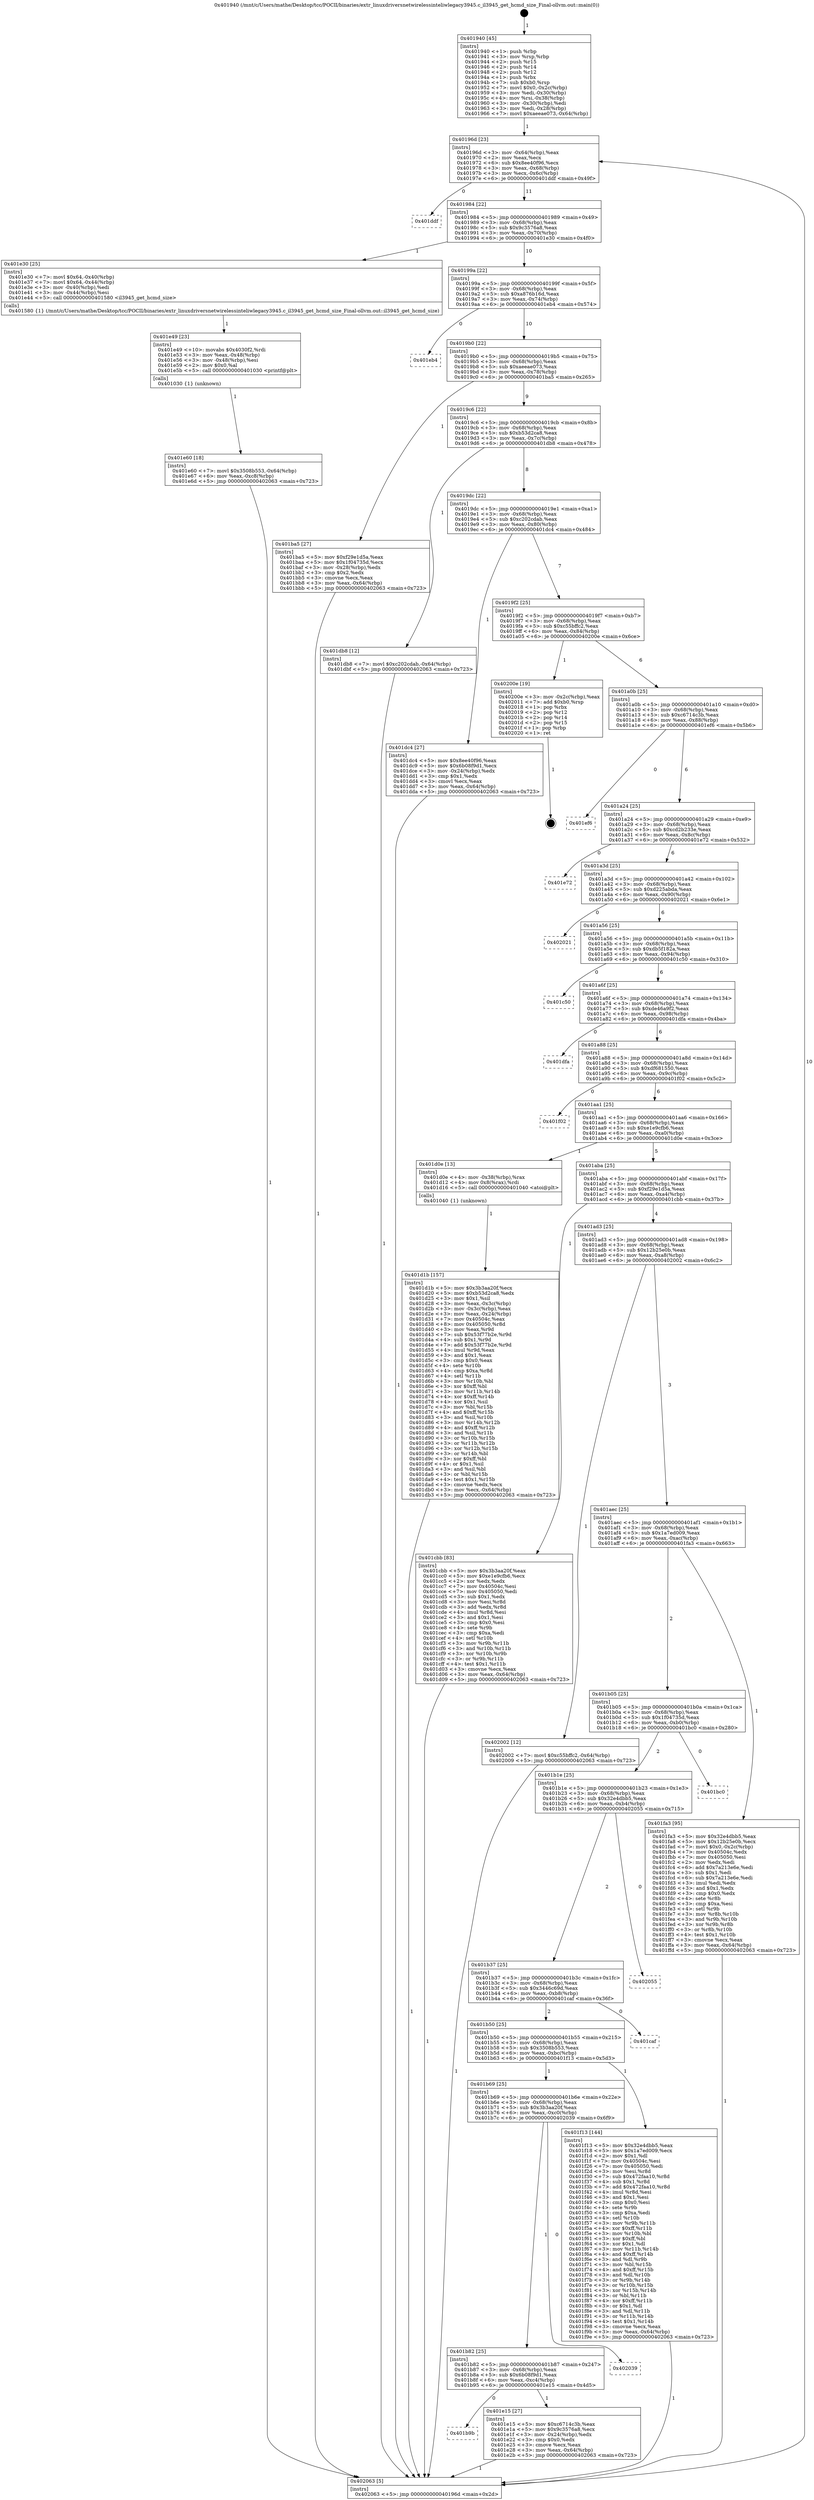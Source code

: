 digraph "0x401940" {
  label = "0x401940 (/mnt/c/Users/mathe/Desktop/tcc/POCII/binaries/extr_linuxdriversnetwirelessinteliwlegacy3945.c_il3945_get_hcmd_size_Final-ollvm.out::main(0))"
  labelloc = "t"
  node[shape=record]

  Entry [label="",width=0.3,height=0.3,shape=circle,fillcolor=black,style=filled]
  "0x40196d" [label="{
     0x40196d [23]\l
     | [instrs]\l
     &nbsp;&nbsp;0x40196d \<+3\>: mov -0x64(%rbp),%eax\l
     &nbsp;&nbsp;0x401970 \<+2\>: mov %eax,%ecx\l
     &nbsp;&nbsp;0x401972 \<+6\>: sub $0x8ee40f96,%ecx\l
     &nbsp;&nbsp;0x401978 \<+3\>: mov %eax,-0x68(%rbp)\l
     &nbsp;&nbsp;0x40197b \<+3\>: mov %ecx,-0x6c(%rbp)\l
     &nbsp;&nbsp;0x40197e \<+6\>: je 0000000000401ddf \<main+0x49f\>\l
  }"]
  "0x401ddf" [label="{
     0x401ddf\l
  }", style=dashed]
  "0x401984" [label="{
     0x401984 [22]\l
     | [instrs]\l
     &nbsp;&nbsp;0x401984 \<+5\>: jmp 0000000000401989 \<main+0x49\>\l
     &nbsp;&nbsp;0x401989 \<+3\>: mov -0x68(%rbp),%eax\l
     &nbsp;&nbsp;0x40198c \<+5\>: sub $0x9c3576a8,%eax\l
     &nbsp;&nbsp;0x401991 \<+3\>: mov %eax,-0x70(%rbp)\l
     &nbsp;&nbsp;0x401994 \<+6\>: je 0000000000401e30 \<main+0x4f0\>\l
  }"]
  Exit [label="",width=0.3,height=0.3,shape=circle,fillcolor=black,style=filled,peripheries=2]
  "0x401e30" [label="{
     0x401e30 [25]\l
     | [instrs]\l
     &nbsp;&nbsp;0x401e30 \<+7\>: movl $0x64,-0x40(%rbp)\l
     &nbsp;&nbsp;0x401e37 \<+7\>: movl $0x64,-0x44(%rbp)\l
     &nbsp;&nbsp;0x401e3e \<+3\>: mov -0x40(%rbp),%edi\l
     &nbsp;&nbsp;0x401e41 \<+3\>: mov -0x44(%rbp),%esi\l
     &nbsp;&nbsp;0x401e44 \<+5\>: call 0000000000401580 \<il3945_get_hcmd_size\>\l
     | [calls]\l
     &nbsp;&nbsp;0x401580 \{1\} (/mnt/c/Users/mathe/Desktop/tcc/POCII/binaries/extr_linuxdriversnetwirelessinteliwlegacy3945.c_il3945_get_hcmd_size_Final-ollvm.out::il3945_get_hcmd_size)\l
  }"]
  "0x40199a" [label="{
     0x40199a [22]\l
     | [instrs]\l
     &nbsp;&nbsp;0x40199a \<+5\>: jmp 000000000040199f \<main+0x5f\>\l
     &nbsp;&nbsp;0x40199f \<+3\>: mov -0x68(%rbp),%eax\l
     &nbsp;&nbsp;0x4019a2 \<+5\>: sub $0xa876b16d,%eax\l
     &nbsp;&nbsp;0x4019a7 \<+3\>: mov %eax,-0x74(%rbp)\l
     &nbsp;&nbsp;0x4019aa \<+6\>: je 0000000000401eb4 \<main+0x574\>\l
  }"]
  "0x401e60" [label="{
     0x401e60 [18]\l
     | [instrs]\l
     &nbsp;&nbsp;0x401e60 \<+7\>: movl $0x3508b553,-0x64(%rbp)\l
     &nbsp;&nbsp;0x401e67 \<+6\>: mov %eax,-0xc8(%rbp)\l
     &nbsp;&nbsp;0x401e6d \<+5\>: jmp 0000000000402063 \<main+0x723\>\l
  }"]
  "0x401eb4" [label="{
     0x401eb4\l
  }", style=dashed]
  "0x4019b0" [label="{
     0x4019b0 [22]\l
     | [instrs]\l
     &nbsp;&nbsp;0x4019b0 \<+5\>: jmp 00000000004019b5 \<main+0x75\>\l
     &nbsp;&nbsp;0x4019b5 \<+3\>: mov -0x68(%rbp),%eax\l
     &nbsp;&nbsp;0x4019b8 \<+5\>: sub $0xaeeae073,%eax\l
     &nbsp;&nbsp;0x4019bd \<+3\>: mov %eax,-0x78(%rbp)\l
     &nbsp;&nbsp;0x4019c0 \<+6\>: je 0000000000401ba5 \<main+0x265\>\l
  }"]
  "0x401e49" [label="{
     0x401e49 [23]\l
     | [instrs]\l
     &nbsp;&nbsp;0x401e49 \<+10\>: movabs $0x4030f2,%rdi\l
     &nbsp;&nbsp;0x401e53 \<+3\>: mov %eax,-0x48(%rbp)\l
     &nbsp;&nbsp;0x401e56 \<+3\>: mov -0x48(%rbp),%esi\l
     &nbsp;&nbsp;0x401e59 \<+2\>: mov $0x0,%al\l
     &nbsp;&nbsp;0x401e5b \<+5\>: call 0000000000401030 \<printf@plt\>\l
     | [calls]\l
     &nbsp;&nbsp;0x401030 \{1\} (unknown)\l
  }"]
  "0x401ba5" [label="{
     0x401ba5 [27]\l
     | [instrs]\l
     &nbsp;&nbsp;0x401ba5 \<+5\>: mov $0xf29e1d5a,%eax\l
     &nbsp;&nbsp;0x401baa \<+5\>: mov $0x1f04735d,%ecx\l
     &nbsp;&nbsp;0x401baf \<+3\>: mov -0x28(%rbp),%edx\l
     &nbsp;&nbsp;0x401bb2 \<+3\>: cmp $0x2,%edx\l
     &nbsp;&nbsp;0x401bb5 \<+3\>: cmovne %ecx,%eax\l
     &nbsp;&nbsp;0x401bb8 \<+3\>: mov %eax,-0x64(%rbp)\l
     &nbsp;&nbsp;0x401bbb \<+5\>: jmp 0000000000402063 \<main+0x723\>\l
  }"]
  "0x4019c6" [label="{
     0x4019c6 [22]\l
     | [instrs]\l
     &nbsp;&nbsp;0x4019c6 \<+5\>: jmp 00000000004019cb \<main+0x8b\>\l
     &nbsp;&nbsp;0x4019cb \<+3\>: mov -0x68(%rbp),%eax\l
     &nbsp;&nbsp;0x4019ce \<+5\>: sub $0xb53d2ca8,%eax\l
     &nbsp;&nbsp;0x4019d3 \<+3\>: mov %eax,-0x7c(%rbp)\l
     &nbsp;&nbsp;0x4019d6 \<+6\>: je 0000000000401db8 \<main+0x478\>\l
  }"]
  "0x402063" [label="{
     0x402063 [5]\l
     | [instrs]\l
     &nbsp;&nbsp;0x402063 \<+5\>: jmp 000000000040196d \<main+0x2d\>\l
  }"]
  "0x401940" [label="{
     0x401940 [45]\l
     | [instrs]\l
     &nbsp;&nbsp;0x401940 \<+1\>: push %rbp\l
     &nbsp;&nbsp;0x401941 \<+3\>: mov %rsp,%rbp\l
     &nbsp;&nbsp;0x401944 \<+2\>: push %r15\l
     &nbsp;&nbsp;0x401946 \<+2\>: push %r14\l
     &nbsp;&nbsp;0x401948 \<+2\>: push %r12\l
     &nbsp;&nbsp;0x40194a \<+1\>: push %rbx\l
     &nbsp;&nbsp;0x40194b \<+7\>: sub $0xb0,%rsp\l
     &nbsp;&nbsp;0x401952 \<+7\>: movl $0x0,-0x2c(%rbp)\l
     &nbsp;&nbsp;0x401959 \<+3\>: mov %edi,-0x30(%rbp)\l
     &nbsp;&nbsp;0x40195c \<+4\>: mov %rsi,-0x38(%rbp)\l
     &nbsp;&nbsp;0x401960 \<+3\>: mov -0x30(%rbp),%edi\l
     &nbsp;&nbsp;0x401963 \<+3\>: mov %edi,-0x28(%rbp)\l
     &nbsp;&nbsp;0x401966 \<+7\>: movl $0xaeeae073,-0x64(%rbp)\l
  }"]
  "0x401b9b" [label="{
     0x401b9b\l
  }", style=dashed]
  "0x401db8" [label="{
     0x401db8 [12]\l
     | [instrs]\l
     &nbsp;&nbsp;0x401db8 \<+7\>: movl $0xc202cdab,-0x64(%rbp)\l
     &nbsp;&nbsp;0x401dbf \<+5\>: jmp 0000000000402063 \<main+0x723\>\l
  }"]
  "0x4019dc" [label="{
     0x4019dc [22]\l
     | [instrs]\l
     &nbsp;&nbsp;0x4019dc \<+5\>: jmp 00000000004019e1 \<main+0xa1\>\l
     &nbsp;&nbsp;0x4019e1 \<+3\>: mov -0x68(%rbp),%eax\l
     &nbsp;&nbsp;0x4019e4 \<+5\>: sub $0xc202cdab,%eax\l
     &nbsp;&nbsp;0x4019e9 \<+3\>: mov %eax,-0x80(%rbp)\l
     &nbsp;&nbsp;0x4019ec \<+6\>: je 0000000000401dc4 \<main+0x484\>\l
  }"]
  "0x401e15" [label="{
     0x401e15 [27]\l
     | [instrs]\l
     &nbsp;&nbsp;0x401e15 \<+5\>: mov $0xc6714c3b,%eax\l
     &nbsp;&nbsp;0x401e1a \<+5\>: mov $0x9c3576a8,%ecx\l
     &nbsp;&nbsp;0x401e1f \<+3\>: mov -0x24(%rbp),%edx\l
     &nbsp;&nbsp;0x401e22 \<+3\>: cmp $0x0,%edx\l
     &nbsp;&nbsp;0x401e25 \<+3\>: cmove %ecx,%eax\l
     &nbsp;&nbsp;0x401e28 \<+3\>: mov %eax,-0x64(%rbp)\l
     &nbsp;&nbsp;0x401e2b \<+5\>: jmp 0000000000402063 \<main+0x723\>\l
  }"]
  "0x401dc4" [label="{
     0x401dc4 [27]\l
     | [instrs]\l
     &nbsp;&nbsp;0x401dc4 \<+5\>: mov $0x8ee40f96,%eax\l
     &nbsp;&nbsp;0x401dc9 \<+5\>: mov $0x6b08f9d1,%ecx\l
     &nbsp;&nbsp;0x401dce \<+3\>: mov -0x24(%rbp),%edx\l
     &nbsp;&nbsp;0x401dd1 \<+3\>: cmp $0x1,%edx\l
     &nbsp;&nbsp;0x401dd4 \<+3\>: cmovl %ecx,%eax\l
     &nbsp;&nbsp;0x401dd7 \<+3\>: mov %eax,-0x64(%rbp)\l
     &nbsp;&nbsp;0x401dda \<+5\>: jmp 0000000000402063 \<main+0x723\>\l
  }"]
  "0x4019f2" [label="{
     0x4019f2 [25]\l
     | [instrs]\l
     &nbsp;&nbsp;0x4019f2 \<+5\>: jmp 00000000004019f7 \<main+0xb7\>\l
     &nbsp;&nbsp;0x4019f7 \<+3\>: mov -0x68(%rbp),%eax\l
     &nbsp;&nbsp;0x4019fa \<+5\>: sub $0xc55bffc2,%eax\l
     &nbsp;&nbsp;0x4019ff \<+6\>: mov %eax,-0x84(%rbp)\l
     &nbsp;&nbsp;0x401a05 \<+6\>: je 000000000040200e \<main+0x6ce\>\l
  }"]
  "0x401b82" [label="{
     0x401b82 [25]\l
     | [instrs]\l
     &nbsp;&nbsp;0x401b82 \<+5\>: jmp 0000000000401b87 \<main+0x247\>\l
     &nbsp;&nbsp;0x401b87 \<+3\>: mov -0x68(%rbp),%eax\l
     &nbsp;&nbsp;0x401b8a \<+5\>: sub $0x6b08f9d1,%eax\l
     &nbsp;&nbsp;0x401b8f \<+6\>: mov %eax,-0xc4(%rbp)\l
     &nbsp;&nbsp;0x401b95 \<+6\>: je 0000000000401e15 \<main+0x4d5\>\l
  }"]
  "0x40200e" [label="{
     0x40200e [19]\l
     | [instrs]\l
     &nbsp;&nbsp;0x40200e \<+3\>: mov -0x2c(%rbp),%eax\l
     &nbsp;&nbsp;0x402011 \<+7\>: add $0xb0,%rsp\l
     &nbsp;&nbsp;0x402018 \<+1\>: pop %rbx\l
     &nbsp;&nbsp;0x402019 \<+2\>: pop %r12\l
     &nbsp;&nbsp;0x40201b \<+2\>: pop %r14\l
     &nbsp;&nbsp;0x40201d \<+2\>: pop %r15\l
     &nbsp;&nbsp;0x40201f \<+1\>: pop %rbp\l
     &nbsp;&nbsp;0x402020 \<+1\>: ret\l
  }"]
  "0x401a0b" [label="{
     0x401a0b [25]\l
     | [instrs]\l
     &nbsp;&nbsp;0x401a0b \<+5\>: jmp 0000000000401a10 \<main+0xd0\>\l
     &nbsp;&nbsp;0x401a10 \<+3\>: mov -0x68(%rbp),%eax\l
     &nbsp;&nbsp;0x401a13 \<+5\>: sub $0xc6714c3b,%eax\l
     &nbsp;&nbsp;0x401a18 \<+6\>: mov %eax,-0x88(%rbp)\l
     &nbsp;&nbsp;0x401a1e \<+6\>: je 0000000000401ef6 \<main+0x5b6\>\l
  }"]
  "0x402039" [label="{
     0x402039\l
  }", style=dashed]
  "0x401ef6" [label="{
     0x401ef6\l
  }", style=dashed]
  "0x401a24" [label="{
     0x401a24 [25]\l
     | [instrs]\l
     &nbsp;&nbsp;0x401a24 \<+5\>: jmp 0000000000401a29 \<main+0xe9\>\l
     &nbsp;&nbsp;0x401a29 \<+3\>: mov -0x68(%rbp),%eax\l
     &nbsp;&nbsp;0x401a2c \<+5\>: sub $0xcd2b233e,%eax\l
     &nbsp;&nbsp;0x401a31 \<+6\>: mov %eax,-0x8c(%rbp)\l
     &nbsp;&nbsp;0x401a37 \<+6\>: je 0000000000401e72 \<main+0x532\>\l
  }"]
  "0x401b69" [label="{
     0x401b69 [25]\l
     | [instrs]\l
     &nbsp;&nbsp;0x401b69 \<+5\>: jmp 0000000000401b6e \<main+0x22e\>\l
     &nbsp;&nbsp;0x401b6e \<+3\>: mov -0x68(%rbp),%eax\l
     &nbsp;&nbsp;0x401b71 \<+5\>: sub $0x3b3aa20f,%eax\l
     &nbsp;&nbsp;0x401b76 \<+6\>: mov %eax,-0xc0(%rbp)\l
     &nbsp;&nbsp;0x401b7c \<+6\>: je 0000000000402039 \<main+0x6f9\>\l
  }"]
  "0x401e72" [label="{
     0x401e72\l
  }", style=dashed]
  "0x401a3d" [label="{
     0x401a3d [25]\l
     | [instrs]\l
     &nbsp;&nbsp;0x401a3d \<+5\>: jmp 0000000000401a42 \<main+0x102\>\l
     &nbsp;&nbsp;0x401a42 \<+3\>: mov -0x68(%rbp),%eax\l
     &nbsp;&nbsp;0x401a45 \<+5\>: sub $0xd225abda,%eax\l
     &nbsp;&nbsp;0x401a4a \<+6\>: mov %eax,-0x90(%rbp)\l
     &nbsp;&nbsp;0x401a50 \<+6\>: je 0000000000402021 \<main+0x6e1\>\l
  }"]
  "0x401f13" [label="{
     0x401f13 [144]\l
     | [instrs]\l
     &nbsp;&nbsp;0x401f13 \<+5\>: mov $0x32e4dbb5,%eax\l
     &nbsp;&nbsp;0x401f18 \<+5\>: mov $0x1a7ed009,%ecx\l
     &nbsp;&nbsp;0x401f1d \<+2\>: mov $0x1,%dl\l
     &nbsp;&nbsp;0x401f1f \<+7\>: mov 0x40504c,%esi\l
     &nbsp;&nbsp;0x401f26 \<+7\>: mov 0x405050,%edi\l
     &nbsp;&nbsp;0x401f2d \<+3\>: mov %esi,%r8d\l
     &nbsp;&nbsp;0x401f30 \<+7\>: sub $0x472faa10,%r8d\l
     &nbsp;&nbsp;0x401f37 \<+4\>: sub $0x1,%r8d\l
     &nbsp;&nbsp;0x401f3b \<+7\>: add $0x472faa10,%r8d\l
     &nbsp;&nbsp;0x401f42 \<+4\>: imul %r8d,%esi\l
     &nbsp;&nbsp;0x401f46 \<+3\>: and $0x1,%esi\l
     &nbsp;&nbsp;0x401f49 \<+3\>: cmp $0x0,%esi\l
     &nbsp;&nbsp;0x401f4c \<+4\>: sete %r9b\l
     &nbsp;&nbsp;0x401f50 \<+3\>: cmp $0xa,%edi\l
     &nbsp;&nbsp;0x401f53 \<+4\>: setl %r10b\l
     &nbsp;&nbsp;0x401f57 \<+3\>: mov %r9b,%r11b\l
     &nbsp;&nbsp;0x401f5a \<+4\>: xor $0xff,%r11b\l
     &nbsp;&nbsp;0x401f5e \<+3\>: mov %r10b,%bl\l
     &nbsp;&nbsp;0x401f61 \<+3\>: xor $0xff,%bl\l
     &nbsp;&nbsp;0x401f64 \<+3\>: xor $0x1,%dl\l
     &nbsp;&nbsp;0x401f67 \<+3\>: mov %r11b,%r14b\l
     &nbsp;&nbsp;0x401f6a \<+4\>: and $0xff,%r14b\l
     &nbsp;&nbsp;0x401f6e \<+3\>: and %dl,%r9b\l
     &nbsp;&nbsp;0x401f71 \<+3\>: mov %bl,%r15b\l
     &nbsp;&nbsp;0x401f74 \<+4\>: and $0xff,%r15b\l
     &nbsp;&nbsp;0x401f78 \<+3\>: and %dl,%r10b\l
     &nbsp;&nbsp;0x401f7b \<+3\>: or %r9b,%r14b\l
     &nbsp;&nbsp;0x401f7e \<+3\>: or %r10b,%r15b\l
     &nbsp;&nbsp;0x401f81 \<+3\>: xor %r15b,%r14b\l
     &nbsp;&nbsp;0x401f84 \<+3\>: or %bl,%r11b\l
     &nbsp;&nbsp;0x401f87 \<+4\>: xor $0xff,%r11b\l
     &nbsp;&nbsp;0x401f8b \<+3\>: or $0x1,%dl\l
     &nbsp;&nbsp;0x401f8e \<+3\>: and %dl,%r11b\l
     &nbsp;&nbsp;0x401f91 \<+3\>: or %r11b,%r14b\l
     &nbsp;&nbsp;0x401f94 \<+4\>: test $0x1,%r14b\l
     &nbsp;&nbsp;0x401f98 \<+3\>: cmovne %ecx,%eax\l
     &nbsp;&nbsp;0x401f9b \<+3\>: mov %eax,-0x64(%rbp)\l
     &nbsp;&nbsp;0x401f9e \<+5\>: jmp 0000000000402063 \<main+0x723\>\l
  }"]
  "0x402021" [label="{
     0x402021\l
  }", style=dashed]
  "0x401a56" [label="{
     0x401a56 [25]\l
     | [instrs]\l
     &nbsp;&nbsp;0x401a56 \<+5\>: jmp 0000000000401a5b \<main+0x11b\>\l
     &nbsp;&nbsp;0x401a5b \<+3\>: mov -0x68(%rbp),%eax\l
     &nbsp;&nbsp;0x401a5e \<+5\>: sub $0xdb5f182a,%eax\l
     &nbsp;&nbsp;0x401a63 \<+6\>: mov %eax,-0x94(%rbp)\l
     &nbsp;&nbsp;0x401a69 \<+6\>: je 0000000000401c50 \<main+0x310\>\l
  }"]
  "0x401b50" [label="{
     0x401b50 [25]\l
     | [instrs]\l
     &nbsp;&nbsp;0x401b50 \<+5\>: jmp 0000000000401b55 \<main+0x215\>\l
     &nbsp;&nbsp;0x401b55 \<+3\>: mov -0x68(%rbp),%eax\l
     &nbsp;&nbsp;0x401b58 \<+5\>: sub $0x3508b553,%eax\l
     &nbsp;&nbsp;0x401b5d \<+6\>: mov %eax,-0xbc(%rbp)\l
     &nbsp;&nbsp;0x401b63 \<+6\>: je 0000000000401f13 \<main+0x5d3\>\l
  }"]
  "0x401c50" [label="{
     0x401c50\l
  }", style=dashed]
  "0x401a6f" [label="{
     0x401a6f [25]\l
     | [instrs]\l
     &nbsp;&nbsp;0x401a6f \<+5\>: jmp 0000000000401a74 \<main+0x134\>\l
     &nbsp;&nbsp;0x401a74 \<+3\>: mov -0x68(%rbp),%eax\l
     &nbsp;&nbsp;0x401a77 \<+5\>: sub $0xde46a9f2,%eax\l
     &nbsp;&nbsp;0x401a7c \<+6\>: mov %eax,-0x98(%rbp)\l
     &nbsp;&nbsp;0x401a82 \<+6\>: je 0000000000401dfa \<main+0x4ba\>\l
  }"]
  "0x401caf" [label="{
     0x401caf\l
  }", style=dashed]
  "0x401dfa" [label="{
     0x401dfa\l
  }", style=dashed]
  "0x401a88" [label="{
     0x401a88 [25]\l
     | [instrs]\l
     &nbsp;&nbsp;0x401a88 \<+5\>: jmp 0000000000401a8d \<main+0x14d\>\l
     &nbsp;&nbsp;0x401a8d \<+3\>: mov -0x68(%rbp),%eax\l
     &nbsp;&nbsp;0x401a90 \<+5\>: sub $0xdf681550,%eax\l
     &nbsp;&nbsp;0x401a95 \<+6\>: mov %eax,-0x9c(%rbp)\l
     &nbsp;&nbsp;0x401a9b \<+6\>: je 0000000000401f02 \<main+0x5c2\>\l
  }"]
  "0x401b37" [label="{
     0x401b37 [25]\l
     | [instrs]\l
     &nbsp;&nbsp;0x401b37 \<+5\>: jmp 0000000000401b3c \<main+0x1fc\>\l
     &nbsp;&nbsp;0x401b3c \<+3\>: mov -0x68(%rbp),%eax\l
     &nbsp;&nbsp;0x401b3f \<+5\>: sub $0x3446c69d,%eax\l
     &nbsp;&nbsp;0x401b44 \<+6\>: mov %eax,-0xb8(%rbp)\l
     &nbsp;&nbsp;0x401b4a \<+6\>: je 0000000000401caf \<main+0x36f\>\l
  }"]
  "0x401f02" [label="{
     0x401f02\l
  }", style=dashed]
  "0x401aa1" [label="{
     0x401aa1 [25]\l
     | [instrs]\l
     &nbsp;&nbsp;0x401aa1 \<+5\>: jmp 0000000000401aa6 \<main+0x166\>\l
     &nbsp;&nbsp;0x401aa6 \<+3\>: mov -0x68(%rbp),%eax\l
     &nbsp;&nbsp;0x401aa9 \<+5\>: sub $0xe1e9cfb6,%eax\l
     &nbsp;&nbsp;0x401aae \<+6\>: mov %eax,-0xa0(%rbp)\l
     &nbsp;&nbsp;0x401ab4 \<+6\>: je 0000000000401d0e \<main+0x3ce\>\l
  }"]
  "0x402055" [label="{
     0x402055\l
  }", style=dashed]
  "0x401d0e" [label="{
     0x401d0e [13]\l
     | [instrs]\l
     &nbsp;&nbsp;0x401d0e \<+4\>: mov -0x38(%rbp),%rax\l
     &nbsp;&nbsp;0x401d12 \<+4\>: mov 0x8(%rax),%rdi\l
     &nbsp;&nbsp;0x401d16 \<+5\>: call 0000000000401040 \<atoi@plt\>\l
     | [calls]\l
     &nbsp;&nbsp;0x401040 \{1\} (unknown)\l
  }"]
  "0x401aba" [label="{
     0x401aba [25]\l
     | [instrs]\l
     &nbsp;&nbsp;0x401aba \<+5\>: jmp 0000000000401abf \<main+0x17f\>\l
     &nbsp;&nbsp;0x401abf \<+3\>: mov -0x68(%rbp),%eax\l
     &nbsp;&nbsp;0x401ac2 \<+5\>: sub $0xf29e1d5a,%eax\l
     &nbsp;&nbsp;0x401ac7 \<+6\>: mov %eax,-0xa4(%rbp)\l
     &nbsp;&nbsp;0x401acd \<+6\>: je 0000000000401cbb \<main+0x37b\>\l
  }"]
  "0x401b1e" [label="{
     0x401b1e [25]\l
     | [instrs]\l
     &nbsp;&nbsp;0x401b1e \<+5\>: jmp 0000000000401b23 \<main+0x1e3\>\l
     &nbsp;&nbsp;0x401b23 \<+3\>: mov -0x68(%rbp),%eax\l
     &nbsp;&nbsp;0x401b26 \<+5\>: sub $0x32e4dbb5,%eax\l
     &nbsp;&nbsp;0x401b2b \<+6\>: mov %eax,-0xb4(%rbp)\l
     &nbsp;&nbsp;0x401b31 \<+6\>: je 0000000000402055 \<main+0x715\>\l
  }"]
  "0x401cbb" [label="{
     0x401cbb [83]\l
     | [instrs]\l
     &nbsp;&nbsp;0x401cbb \<+5\>: mov $0x3b3aa20f,%eax\l
     &nbsp;&nbsp;0x401cc0 \<+5\>: mov $0xe1e9cfb6,%ecx\l
     &nbsp;&nbsp;0x401cc5 \<+2\>: xor %edx,%edx\l
     &nbsp;&nbsp;0x401cc7 \<+7\>: mov 0x40504c,%esi\l
     &nbsp;&nbsp;0x401cce \<+7\>: mov 0x405050,%edi\l
     &nbsp;&nbsp;0x401cd5 \<+3\>: sub $0x1,%edx\l
     &nbsp;&nbsp;0x401cd8 \<+3\>: mov %esi,%r8d\l
     &nbsp;&nbsp;0x401cdb \<+3\>: add %edx,%r8d\l
     &nbsp;&nbsp;0x401cde \<+4\>: imul %r8d,%esi\l
     &nbsp;&nbsp;0x401ce2 \<+3\>: and $0x1,%esi\l
     &nbsp;&nbsp;0x401ce5 \<+3\>: cmp $0x0,%esi\l
     &nbsp;&nbsp;0x401ce8 \<+4\>: sete %r9b\l
     &nbsp;&nbsp;0x401cec \<+3\>: cmp $0xa,%edi\l
     &nbsp;&nbsp;0x401cef \<+4\>: setl %r10b\l
     &nbsp;&nbsp;0x401cf3 \<+3\>: mov %r9b,%r11b\l
     &nbsp;&nbsp;0x401cf6 \<+3\>: and %r10b,%r11b\l
     &nbsp;&nbsp;0x401cf9 \<+3\>: xor %r10b,%r9b\l
     &nbsp;&nbsp;0x401cfc \<+3\>: or %r9b,%r11b\l
     &nbsp;&nbsp;0x401cff \<+4\>: test $0x1,%r11b\l
     &nbsp;&nbsp;0x401d03 \<+3\>: cmovne %ecx,%eax\l
     &nbsp;&nbsp;0x401d06 \<+3\>: mov %eax,-0x64(%rbp)\l
     &nbsp;&nbsp;0x401d09 \<+5\>: jmp 0000000000402063 \<main+0x723\>\l
  }"]
  "0x401ad3" [label="{
     0x401ad3 [25]\l
     | [instrs]\l
     &nbsp;&nbsp;0x401ad3 \<+5\>: jmp 0000000000401ad8 \<main+0x198\>\l
     &nbsp;&nbsp;0x401ad8 \<+3\>: mov -0x68(%rbp),%eax\l
     &nbsp;&nbsp;0x401adb \<+5\>: sub $0x12b25e0b,%eax\l
     &nbsp;&nbsp;0x401ae0 \<+6\>: mov %eax,-0xa8(%rbp)\l
     &nbsp;&nbsp;0x401ae6 \<+6\>: je 0000000000402002 \<main+0x6c2\>\l
  }"]
  "0x401d1b" [label="{
     0x401d1b [157]\l
     | [instrs]\l
     &nbsp;&nbsp;0x401d1b \<+5\>: mov $0x3b3aa20f,%ecx\l
     &nbsp;&nbsp;0x401d20 \<+5\>: mov $0xb53d2ca8,%edx\l
     &nbsp;&nbsp;0x401d25 \<+3\>: mov $0x1,%sil\l
     &nbsp;&nbsp;0x401d28 \<+3\>: mov %eax,-0x3c(%rbp)\l
     &nbsp;&nbsp;0x401d2b \<+3\>: mov -0x3c(%rbp),%eax\l
     &nbsp;&nbsp;0x401d2e \<+3\>: mov %eax,-0x24(%rbp)\l
     &nbsp;&nbsp;0x401d31 \<+7\>: mov 0x40504c,%eax\l
     &nbsp;&nbsp;0x401d38 \<+8\>: mov 0x405050,%r8d\l
     &nbsp;&nbsp;0x401d40 \<+3\>: mov %eax,%r9d\l
     &nbsp;&nbsp;0x401d43 \<+7\>: sub $0x53f77b2e,%r9d\l
     &nbsp;&nbsp;0x401d4a \<+4\>: sub $0x1,%r9d\l
     &nbsp;&nbsp;0x401d4e \<+7\>: add $0x53f77b2e,%r9d\l
     &nbsp;&nbsp;0x401d55 \<+4\>: imul %r9d,%eax\l
     &nbsp;&nbsp;0x401d59 \<+3\>: and $0x1,%eax\l
     &nbsp;&nbsp;0x401d5c \<+3\>: cmp $0x0,%eax\l
     &nbsp;&nbsp;0x401d5f \<+4\>: sete %r10b\l
     &nbsp;&nbsp;0x401d63 \<+4\>: cmp $0xa,%r8d\l
     &nbsp;&nbsp;0x401d67 \<+4\>: setl %r11b\l
     &nbsp;&nbsp;0x401d6b \<+3\>: mov %r10b,%bl\l
     &nbsp;&nbsp;0x401d6e \<+3\>: xor $0xff,%bl\l
     &nbsp;&nbsp;0x401d71 \<+3\>: mov %r11b,%r14b\l
     &nbsp;&nbsp;0x401d74 \<+4\>: xor $0xff,%r14b\l
     &nbsp;&nbsp;0x401d78 \<+4\>: xor $0x1,%sil\l
     &nbsp;&nbsp;0x401d7c \<+3\>: mov %bl,%r15b\l
     &nbsp;&nbsp;0x401d7f \<+4\>: and $0xff,%r15b\l
     &nbsp;&nbsp;0x401d83 \<+3\>: and %sil,%r10b\l
     &nbsp;&nbsp;0x401d86 \<+3\>: mov %r14b,%r12b\l
     &nbsp;&nbsp;0x401d89 \<+4\>: and $0xff,%r12b\l
     &nbsp;&nbsp;0x401d8d \<+3\>: and %sil,%r11b\l
     &nbsp;&nbsp;0x401d90 \<+3\>: or %r10b,%r15b\l
     &nbsp;&nbsp;0x401d93 \<+3\>: or %r11b,%r12b\l
     &nbsp;&nbsp;0x401d96 \<+3\>: xor %r12b,%r15b\l
     &nbsp;&nbsp;0x401d99 \<+3\>: or %r14b,%bl\l
     &nbsp;&nbsp;0x401d9c \<+3\>: xor $0xff,%bl\l
     &nbsp;&nbsp;0x401d9f \<+4\>: or $0x1,%sil\l
     &nbsp;&nbsp;0x401da3 \<+3\>: and %sil,%bl\l
     &nbsp;&nbsp;0x401da6 \<+3\>: or %bl,%r15b\l
     &nbsp;&nbsp;0x401da9 \<+4\>: test $0x1,%r15b\l
     &nbsp;&nbsp;0x401dad \<+3\>: cmovne %edx,%ecx\l
     &nbsp;&nbsp;0x401db0 \<+3\>: mov %ecx,-0x64(%rbp)\l
     &nbsp;&nbsp;0x401db3 \<+5\>: jmp 0000000000402063 \<main+0x723\>\l
  }"]
  "0x401bc0" [label="{
     0x401bc0\l
  }", style=dashed]
  "0x402002" [label="{
     0x402002 [12]\l
     | [instrs]\l
     &nbsp;&nbsp;0x402002 \<+7\>: movl $0xc55bffc2,-0x64(%rbp)\l
     &nbsp;&nbsp;0x402009 \<+5\>: jmp 0000000000402063 \<main+0x723\>\l
  }"]
  "0x401aec" [label="{
     0x401aec [25]\l
     | [instrs]\l
     &nbsp;&nbsp;0x401aec \<+5\>: jmp 0000000000401af1 \<main+0x1b1\>\l
     &nbsp;&nbsp;0x401af1 \<+3\>: mov -0x68(%rbp),%eax\l
     &nbsp;&nbsp;0x401af4 \<+5\>: sub $0x1a7ed009,%eax\l
     &nbsp;&nbsp;0x401af9 \<+6\>: mov %eax,-0xac(%rbp)\l
     &nbsp;&nbsp;0x401aff \<+6\>: je 0000000000401fa3 \<main+0x663\>\l
  }"]
  "0x401b05" [label="{
     0x401b05 [25]\l
     | [instrs]\l
     &nbsp;&nbsp;0x401b05 \<+5\>: jmp 0000000000401b0a \<main+0x1ca\>\l
     &nbsp;&nbsp;0x401b0a \<+3\>: mov -0x68(%rbp),%eax\l
     &nbsp;&nbsp;0x401b0d \<+5\>: sub $0x1f04735d,%eax\l
     &nbsp;&nbsp;0x401b12 \<+6\>: mov %eax,-0xb0(%rbp)\l
     &nbsp;&nbsp;0x401b18 \<+6\>: je 0000000000401bc0 \<main+0x280\>\l
  }"]
  "0x401fa3" [label="{
     0x401fa3 [95]\l
     | [instrs]\l
     &nbsp;&nbsp;0x401fa3 \<+5\>: mov $0x32e4dbb5,%eax\l
     &nbsp;&nbsp;0x401fa8 \<+5\>: mov $0x12b25e0b,%ecx\l
     &nbsp;&nbsp;0x401fad \<+7\>: movl $0x0,-0x2c(%rbp)\l
     &nbsp;&nbsp;0x401fb4 \<+7\>: mov 0x40504c,%edx\l
     &nbsp;&nbsp;0x401fbb \<+7\>: mov 0x405050,%esi\l
     &nbsp;&nbsp;0x401fc2 \<+2\>: mov %edx,%edi\l
     &nbsp;&nbsp;0x401fc4 \<+6\>: add $0x7a213e6e,%edi\l
     &nbsp;&nbsp;0x401fca \<+3\>: sub $0x1,%edi\l
     &nbsp;&nbsp;0x401fcd \<+6\>: sub $0x7a213e6e,%edi\l
     &nbsp;&nbsp;0x401fd3 \<+3\>: imul %edi,%edx\l
     &nbsp;&nbsp;0x401fd6 \<+3\>: and $0x1,%edx\l
     &nbsp;&nbsp;0x401fd9 \<+3\>: cmp $0x0,%edx\l
     &nbsp;&nbsp;0x401fdc \<+4\>: sete %r8b\l
     &nbsp;&nbsp;0x401fe0 \<+3\>: cmp $0xa,%esi\l
     &nbsp;&nbsp;0x401fe3 \<+4\>: setl %r9b\l
     &nbsp;&nbsp;0x401fe7 \<+3\>: mov %r8b,%r10b\l
     &nbsp;&nbsp;0x401fea \<+3\>: and %r9b,%r10b\l
     &nbsp;&nbsp;0x401fed \<+3\>: xor %r9b,%r8b\l
     &nbsp;&nbsp;0x401ff0 \<+3\>: or %r8b,%r10b\l
     &nbsp;&nbsp;0x401ff3 \<+4\>: test $0x1,%r10b\l
     &nbsp;&nbsp;0x401ff7 \<+3\>: cmovne %ecx,%eax\l
     &nbsp;&nbsp;0x401ffa \<+3\>: mov %eax,-0x64(%rbp)\l
     &nbsp;&nbsp;0x401ffd \<+5\>: jmp 0000000000402063 \<main+0x723\>\l
  }"]
  Entry -> "0x401940" [label=" 1"]
  "0x40196d" -> "0x401ddf" [label=" 0"]
  "0x40196d" -> "0x401984" [label=" 11"]
  "0x40200e" -> Exit [label=" 1"]
  "0x401984" -> "0x401e30" [label=" 1"]
  "0x401984" -> "0x40199a" [label=" 10"]
  "0x402002" -> "0x402063" [label=" 1"]
  "0x40199a" -> "0x401eb4" [label=" 0"]
  "0x40199a" -> "0x4019b0" [label=" 10"]
  "0x401fa3" -> "0x402063" [label=" 1"]
  "0x4019b0" -> "0x401ba5" [label=" 1"]
  "0x4019b0" -> "0x4019c6" [label=" 9"]
  "0x401ba5" -> "0x402063" [label=" 1"]
  "0x401940" -> "0x40196d" [label=" 1"]
  "0x402063" -> "0x40196d" [label=" 10"]
  "0x401f13" -> "0x402063" [label=" 1"]
  "0x4019c6" -> "0x401db8" [label=" 1"]
  "0x4019c6" -> "0x4019dc" [label=" 8"]
  "0x401e60" -> "0x402063" [label=" 1"]
  "0x4019dc" -> "0x401dc4" [label=" 1"]
  "0x4019dc" -> "0x4019f2" [label=" 7"]
  "0x401e49" -> "0x401e60" [label=" 1"]
  "0x4019f2" -> "0x40200e" [label=" 1"]
  "0x4019f2" -> "0x401a0b" [label=" 6"]
  "0x401e15" -> "0x402063" [label=" 1"]
  "0x401a0b" -> "0x401ef6" [label=" 0"]
  "0x401a0b" -> "0x401a24" [label=" 6"]
  "0x401b82" -> "0x401b9b" [label=" 0"]
  "0x401a24" -> "0x401e72" [label=" 0"]
  "0x401a24" -> "0x401a3d" [label=" 6"]
  "0x401e30" -> "0x401e49" [label=" 1"]
  "0x401a3d" -> "0x402021" [label=" 0"]
  "0x401a3d" -> "0x401a56" [label=" 6"]
  "0x401b69" -> "0x401b82" [label=" 1"]
  "0x401a56" -> "0x401c50" [label=" 0"]
  "0x401a56" -> "0x401a6f" [label=" 6"]
  "0x401b82" -> "0x401e15" [label=" 1"]
  "0x401a6f" -> "0x401dfa" [label=" 0"]
  "0x401a6f" -> "0x401a88" [label=" 6"]
  "0x401b50" -> "0x401b69" [label=" 1"]
  "0x401a88" -> "0x401f02" [label=" 0"]
  "0x401a88" -> "0x401aa1" [label=" 6"]
  "0x401b69" -> "0x402039" [label=" 0"]
  "0x401aa1" -> "0x401d0e" [label=" 1"]
  "0x401aa1" -> "0x401aba" [label=" 5"]
  "0x401b37" -> "0x401b50" [label=" 2"]
  "0x401aba" -> "0x401cbb" [label=" 1"]
  "0x401aba" -> "0x401ad3" [label=" 4"]
  "0x401cbb" -> "0x402063" [label=" 1"]
  "0x401d0e" -> "0x401d1b" [label=" 1"]
  "0x401d1b" -> "0x402063" [label=" 1"]
  "0x401db8" -> "0x402063" [label=" 1"]
  "0x401dc4" -> "0x402063" [label=" 1"]
  "0x401b50" -> "0x401f13" [label=" 1"]
  "0x401ad3" -> "0x402002" [label=" 1"]
  "0x401ad3" -> "0x401aec" [label=" 3"]
  "0x401b1e" -> "0x401b37" [label=" 2"]
  "0x401aec" -> "0x401fa3" [label=" 1"]
  "0x401aec" -> "0x401b05" [label=" 2"]
  "0x401b1e" -> "0x402055" [label=" 0"]
  "0x401b05" -> "0x401bc0" [label=" 0"]
  "0x401b05" -> "0x401b1e" [label=" 2"]
  "0x401b37" -> "0x401caf" [label=" 0"]
}
